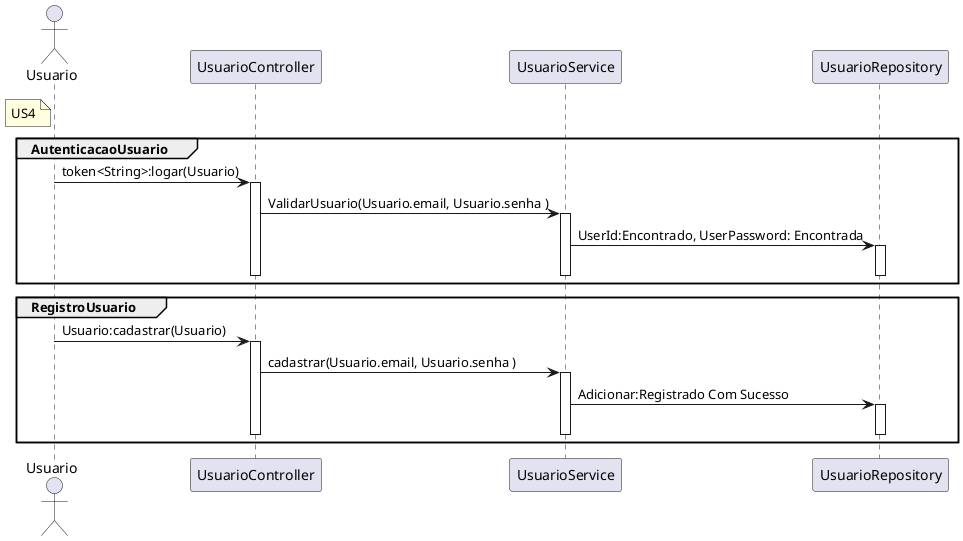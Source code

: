 @startuml Usuario


actor "Usuario" as Usuario
note left of Usuario #LightYellow
US4
end note

participant "UsuarioController" as UsuarioController
participant "UsuarioService" as UsuarioService
participant "UsuarioRepository" as UsuarioRepository

group AutenticacaoUsuario
    Usuario ->  UsuarioController : token<String>:logar(Usuario)
    activate UsuarioController
    UsuarioController -> UsuarioService : ValidarUsuario(Usuario.email, Usuario.senha )
    activate UsuarioService
    UsuarioService -> UsuarioRepository : UserId:Encontrado, UserPassword: Encontrada
    activate UsuarioRepository
    deactivate UsuarioRepository
    deactivate UsuarioService
    deactivate UsuarioController
end

group RegistroUsuario
    Usuario ->  UsuarioController : Usuario:cadastrar(Usuario)
    activate UsuarioController
    UsuarioController -> UsuarioService : cadastrar(Usuario.email, Usuario.senha )
    activate UsuarioService
    UsuarioService -> UsuarioRepository : Adicionar:Registrado Com Sucesso
    activate UsuarioRepository
    deactivate UsuarioRepository
    deactivate UsuarioService
    deactivate UsuarioController
end

' --> Sincrono 
' -->> Assincrono
' <-- Retorno Sincrono
' <<-- Retorno Assíncrono

@enduml